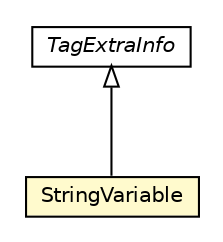 #!/usr/local/bin/dot
#
# Class diagram 
# Generated by UMLGraph version R5_6-24-gf6e263 (http://www.umlgraph.org/)
#

digraph G {
	edge [fontname="Helvetica",fontsize=10,labelfontname="Helvetica",labelfontsize=10];
	node [fontname="Helvetica",fontsize=10,shape=plaintext];
	nodesep=0.25;
	ranksep=0.5;
	// nl.b3p.web.jsp.StringVariable
	c36 [label=<<table title="nl.b3p.web.jsp.StringVariable" border="0" cellborder="1" cellspacing="0" cellpadding="2" port="p" bgcolor="lemonChiffon" href="./StringVariable.html">
		<tr><td><table border="0" cellspacing="0" cellpadding="1">
<tr><td align="center" balign="center"> StringVariable </td></tr>
		</table></td></tr>
		</table>>, URL="./StringVariable.html", fontname="Helvetica", fontcolor="black", fontsize=10.0];
	//nl.b3p.web.jsp.StringVariable extends javax.servlet.jsp.tagext.TagExtraInfo
	c38:p -> c36:p [dir=back,arrowtail=empty];
	// javax.servlet.jsp.tagext.TagExtraInfo
	c38 [label=<<table title="javax.servlet.jsp.tagext.TagExtraInfo" border="0" cellborder="1" cellspacing="0" cellpadding="2" port="p" href="https://docs.oracle.com/javaee/7/api/javax/servlet/jsp/tagext/TagExtraInfo.html">
		<tr><td><table border="0" cellspacing="0" cellpadding="1">
<tr><td align="center" balign="center"><font face="Helvetica-Oblique"> TagExtraInfo </font></td></tr>
		</table></td></tr>
		</table>>, URL="https://docs.oracle.com/javaee/7/api/javax/servlet/jsp/tagext/TagExtraInfo.html", fontname="Helvetica", fontcolor="black", fontsize=10.0];
}

